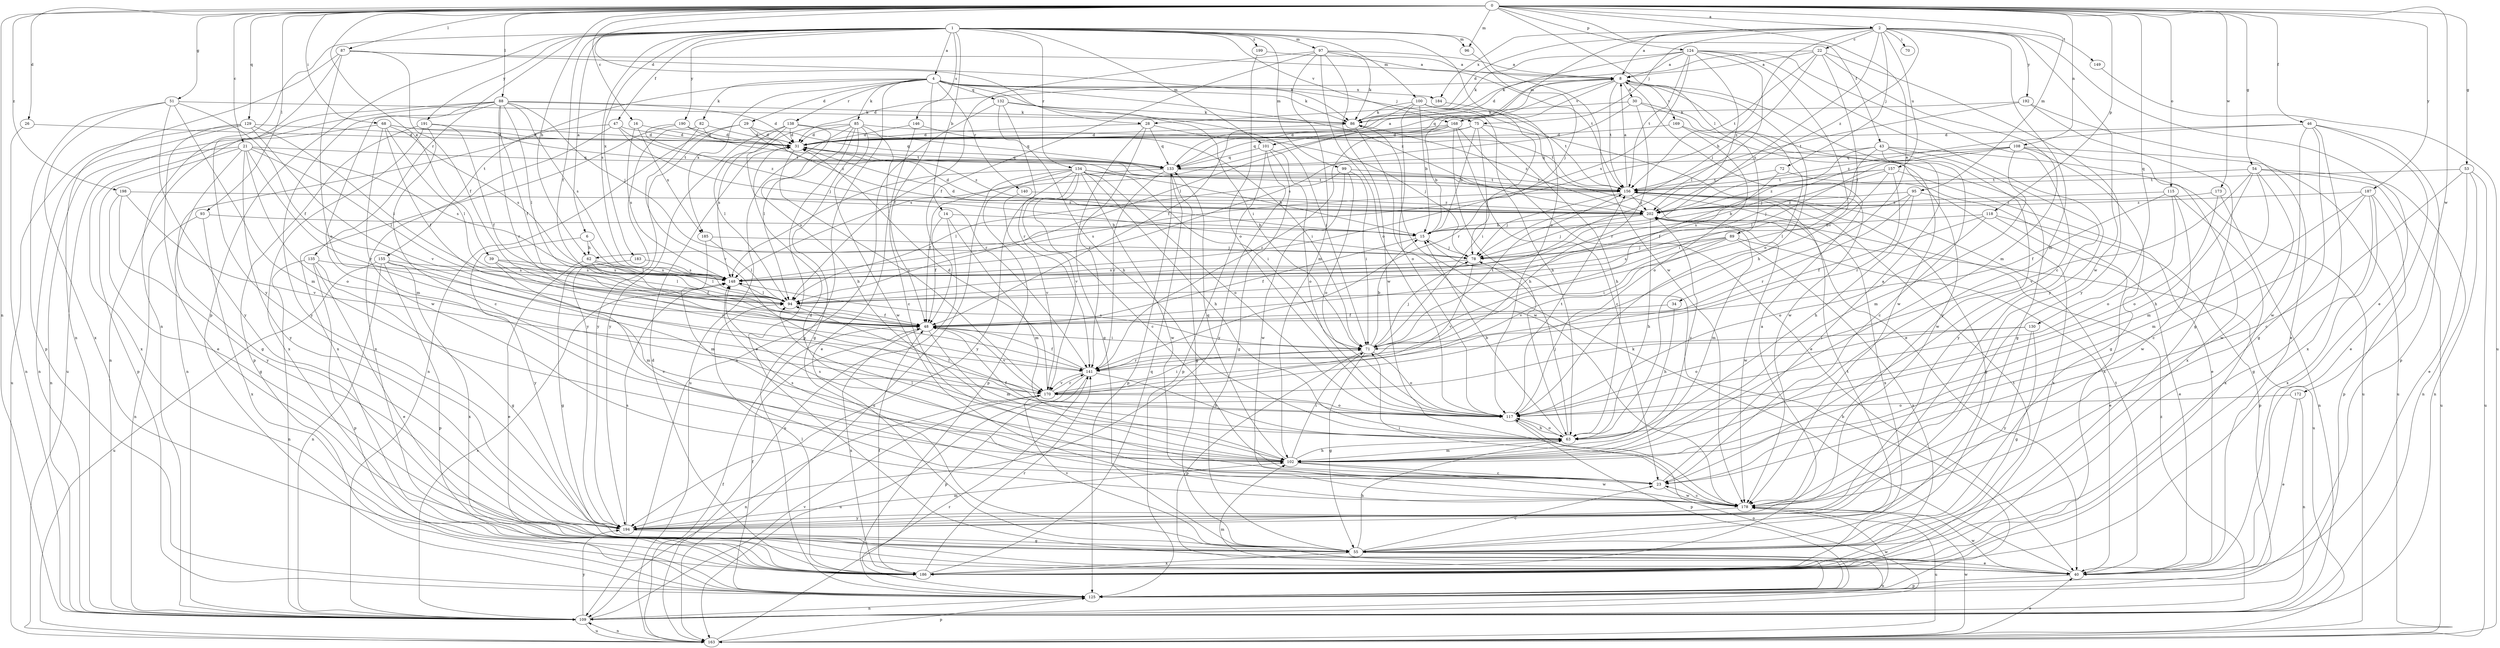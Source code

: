 strict digraph  {
0;
1;
2;
4;
6;
8;
14;
15;
16;
21;
22;
23;
26;
28;
29;
30;
31;
34;
39;
40;
43;
46;
47;
48;
51;
53;
54;
55;
62;
63;
68;
70;
71;
72;
75;
78;
82;
85;
86;
87;
88;
89;
93;
94;
95;
96;
97;
99;
100;
101;
102;
108;
109;
115;
117;
118;
124;
125;
129;
130;
132;
133;
134;
135;
138;
140;
141;
146;
148;
149;
155;
156;
157;
163;
168;
169;
170;
172;
173;
178;
183;
184;
185;
186;
187;
190;
191;
192;
194;
198;
199;
202;
0 -> 2  [label=a];
0 -> 16  [label=c];
0 -> 21  [label=c];
0 -> 26  [label=d];
0 -> 28  [label=d];
0 -> 34  [label=e];
0 -> 39  [label=e];
0 -> 43  [label=f];
0 -> 46  [label=f];
0 -> 51  [label=g];
0 -> 53  [label=g];
0 -> 54  [label=g];
0 -> 62  [label=h];
0 -> 68  [label=i];
0 -> 87  [label=l];
0 -> 88  [label=l];
0 -> 89  [label=l];
0 -> 93  [label=l];
0 -> 95  [label=m];
0 -> 96  [label=m];
0 -> 108  [label=n];
0 -> 109  [label=n];
0 -> 115  [label=o];
0 -> 118  [label=p];
0 -> 124  [label=p];
0 -> 129  [label=q];
0 -> 130  [label=q];
0 -> 172  [label=w];
0 -> 173  [label=w];
0 -> 187  [label=y];
0 -> 198  [label=z];
1 -> 4  [label=a];
1 -> 6  [label=a];
1 -> 14  [label=b];
1 -> 47  [label=f];
1 -> 48  [label=f];
1 -> 96  [label=m];
1 -> 97  [label=m];
1 -> 99  [label=m];
1 -> 100  [label=m];
1 -> 101  [label=m];
1 -> 109  [label=n];
1 -> 117  [label=o];
1 -> 125  [label=p];
1 -> 134  [label=r];
1 -> 135  [label=r];
1 -> 146  [label=s];
1 -> 148  [label=s];
1 -> 168  [label=v];
1 -> 178  [label=w];
1 -> 183  [label=x];
1 -> 190  [label=y];
1 -> 191  [label=y];
1 -> 199  [label=z];
2 -> 8  [label=a];
2 -> 22  [label=c];
2 -> 28  [label=d];
2 -> 40  [label=e];
2 -> 62  [label=h];
2 -> 70  [label=i];
2 -> 72  [label=j];
2 -> 75  [label=j];
2 -> 101  [label=m];
2 -> 102  [label=m];
2 -> 148  [label=s];
2 -> 149  [label=t];
2 -> 157  [label=u];
2 -> 178  [label=w];
2 -> 184  [label=x];
2 -> 192  [label=y];
2 -> 202  [label=z];
4 -> 29  [label=d];
4 -> 48  [label=f];
4 -> 71  [label=i];
4 -> 75  [label=j];
4 -> 82  [label=k];
4 -> 85  [label=k];
4 -> 86  [label=k];
4 -> 125  [label=p];
4 -> 132  [label=q];
4 -> 138  [label=r];
4 -> 140  [label=r];
4 -> 155  [label=t];
4 -> 184  [label=x];
4 -> 185  [label=x];
4 -> 202  [label=z];
6 -> 62  [label=h];
6 -> 94  [label=l];
6 -> 194  [label=y];
8 -> 30  [label=d];
8 -> 31  [label=d];
8 -> 63  [label=h];
8 -> 94  [label=l];
8 -> 117  [label=o];
8 -> 133  [label=q];
8 -> 156  [label=t];
8 -> 168  [label=v];
8 -> 169  [label=v];
14 -> 15  [label=b];
14 -> 48  [label=f];
14 -> 102  [label=m];
14 -> 163  [label=u];
15 -> 31  [label=d];
15 -> 48  [label=f];
15 -> 78  [label=j];
16 -> 31  [label=d];
16 -> 148  [label=s];
16 -> 185  [label=x];
21 -> 55  [label=g];
21 -> 94  [label=l];
21 -> 109  [label=n];
21 -> 117  [label=o];
21 -> 125  [label=p];
21 -> 133  [label=q];
21 -> 141  [label=r];
21 -> 148  [label=s];
21 -> 194  [label=y];
22 -> 8  [label=a];
22 -> 78  [label=j];
22 -> 86  [label=k];
22 -> 94  [label=l];
22 -> 102  [label=m];
22 -> 156  [label=t];
22 -> 194  [label=y];
23 -> 8  [label=a];
23 -> 31  [label=d];
23 -> 148  [label=s];
23 -> 178  [label=w];
26 -> 31  [label=d];
26 -> 109  [label=n];
28 -> 31  [label=d];
28 -> 55  [label=g];
28 -> 78  [label=j];
28 -> 133  [label=q];
28 -> 141  [label=r];
29 -> 31  [label=d];
29 -> 109  [label=n];
29 -> 133  [label=q];
29 -> 194  [label=y];
29 -> 202  [label=z];
30 -> 86  [label=k];
30 -> 141  [label=r];
30 -> 148  [label=s];
30 -> 178  [label=w];
30 -> 194  [label=y];
31 -> 133  [label=q];
31 -> 170  [label=v];
31 -> 202  [label=z];
34 -> 48  [label=f];
34 -> 63  [label=h];
39 -> 23  [label=c];
39 -> 94  [label=l];
39 -> 141  [label=r];
39 -> 148  [label=s];
40 -> 86  [label=k];
40 -> 125  [label=p];
40 -> 156  [label=t];
40 -> 178  [label=w];
43 -> 23  [label=c];
43 -> 48  [label=f];
43 -> 71  [label=i];
43 -> 133  [label=q];
43 -> 163  [label=u];
43 -> 178  [label=w];
43 -> 194  [label=y];
46 -> 31  [label=d];
46 -> 40  [label=e];
46 -> 55  [label=g];
46 -> 125  [label=p];
46 -> 178  [label=w];
46 -> 186  [label=x];
46 -> 202  [label=z];
47 -> 31  [label=d];
47 -> 78  [label=j];
47 -> 109  [label=n];
47 -> 156  [label=t];
47 -> 186  [label=x];
48 -> 71  [label=i];
48 -> 102  [label=m];
48 -> 170  [label=v];
48 -> 186  [label=x];
51 -> 48  [label=f];
51 -> 86  [label=k];
51 -> 102  [label=m];
51 -> 125  [label=p];
51 -> 186  [label=x];
51 -> 194  [label=y];
53 -> 23  [label=c];
53 -> 40  [label=e];
53 -> 109  [label=n];
53 -> 156  [label=t];
53 -> 163  [label=u];
54 -> 63  [label=h];
54 -> 102  [label=m];
54 -> 109  [label=n];
54 -> 156  [label=t];
54 -> 163  [label=u];
54 -> 170  [label=v];
54 -> 178  [label=w];
55 -> 23  [label=c];
55 -> 40  [label=e];
55 -> 63  [label=h];
55 -> 109  [label=n];
55 -> 156  [label=t];
55 -> 170  [label=v];
55 -> 186  [label=x];
62 -> 40  [label=e];
62 -> 48  [label=f];
62 -> 94  [label=l];
62 -> 148  [label=s];
63 -> 15  [label=b];
63 -> 48  [label=f];
63 -> 78  [label=j];
63 -> 102  [label=m];
63 -> 117  [label=o];
68 -> 31  [label=d];
68 -> 48  [label=f];
68 -> 94  [label=l];
68 -> 102  [label=m];
68 -> 148  [label=s];
68 -> 156  [label=t];
68 -> 186  [label=x];
71 -> 15  [label=b];
71 -> 55  [label=g];
71 -> 78  [label=j];
71 -> 117  [label=o];
71 -> 125  [label=p];
71 -> 141  [label=r];
71 -> 148  [label=s];
71 -> 156  [label=t];
72 -> 148  [label=s];
72 -> 156  [label=t];
72 -> 186  [label=x];
75 -> 15  [label=b];
75 -> 31  [label=d];
75 -> 63  [label=h];
75 -> 71  [label=i];
75 -> 133  [label=q];
75 -> 178  [label=w];
78 -> 148  [label=s];
78 -> 170  [label=v];
82 -> 31  [label=d];
82 -> 156  [label=t];
82 -> 170  [label=v];
82 -> 194  [label=y];
85 -> 23  [label=c];
85 -> 31  [label=d];
85 -> 40  [label=e];
85 -> 55  [label=g];
85 -> 94  [label=l];
85 -> 148  [label=s];
85 -> 156  [label=t];
85 -> 163  [label=u];
85 -> 178  [label=w];
86 -> 31  [label=d];
86 -> 178  [label=w];
86 -> 202  [label=z];
87 -> 8  [label=a];
87 -> 48  [label=f];
87 -> 86  [label=k];
87 -> 109  [label=n];
87 -> 117  [label=o];
87 -> 194  [label=y];
88 -> 31  [label=d];
88 -> 48  [label=f];
88 -> 78  [label=j];
88 -> 86  [label=k];
88 -> 94  [label=l];
88 -> 109  [label=n];
88 -> 141  [label=r];
88 -> 148  [label=s];
88 -> 163  [label=u];
88 -> 178  [label=w];
88 -> 194  [label=y];
89 -> 40  [label=e];
89 -> 71  [label=i];
89 -> 78  [label=j];
89 -> 148  [label=s];
89 -> 170  [label=v];
89 -> 186  [label=x];
93 -> 15  [label=b];
93 -> 109  [label=n];
93 -> 186  [label=x];
94 -> 48  [label=f];
95 -> 15  [label=b];
95 -> 63  [label=h];
95 -> 141  [label=r];
95 -> 186  [label=x];
95 -> 202  [label=z];
96 -> 78  [label=j];
97 -> 8  [label=a];
97 -> 48  [label=f];
97 -> 86  [label=k];
97 -> 94  [label=l];
97 -> 102  [label=m];
97 -> 117  [label=o];
97 -> 156  [label=t];
97 -> 178  [label=w];
99 -> 71  [label=i];
99 -> 94  [label=l];
99 -> 117  [label=o];
99 -> 156  [label=t];
99 -> 178  [label=w];
100 -> 15  [label=b];
100 -> 40  [label=e];
100 -> 48  [label=f];
100 -> 63  [label=h];
100 -> 86  [label=k];
100 -> 117  [label=o];
100 -> 156  [label=t];
101 -> 55  [label=g];
101 -> 117  [label=o];
101 -> 125  [label=p];
101 -> 133  [label=q];
101 -> 194  [label=y];
102 -> 23  [label=c];
102 -> 63  [label=h];
102 -> 71  [label=i];
102 -> 94  [label=l];
102 -> 133  [label=q];
102 -> 148  [label=s];
102 -> 178  [label=w];
102 -> 202  [label=z];
108 -> 55  [label=g];
108 -> 78  [label=j];
108 -> 94  [label=l];
108 -> 102  [label=m];
108 -> 133  [label=q];
108 -> 163  [label=u];
108 -> 186  [label=x];
109 -> 117  [label=o];
109 -> 148  [label=s];
109 -> 163  [label=u];
109 -> 170  [label=v];
109 -> 194  [label=y];
109 -> 202  [label=z];
115 -> 48  [label=f];
115 -> 117  [label=o];
115 -> 178  [label=w];
115 -> 186  [label=x];
115 -> 202  [label=z];
117 -> 63  [label=h];
117 -> 94  [label=l];
117 -> 125  [label=p];
117 -> 156  [label=t];
118 -> 15  [label=b];
118 -> 40  [label=e];
118 -> 48  [label=f];
118 -> 117  [label=o];
118 -> 125  [label=p];
124 -> 8  [label=a];
124 -> 23  [label=c];
124 -> 31  [label=d];
124 -> 86  [label=k];
124 -> 94  [label=l];
124 -> 148  [label=s];
124 -> 156  [label=t];
124 -> 170  [label=v];
124 -> 194  [label=y];
124 -> 202  [label=z];
125 -> 15  [label=b];
125 -> 48  [label=f];
125 -> 102  [label=m];
125 -> 109  [label=n];
125 -> 178  [label=w];
129 -> 31  [label=d];
129 -> 40  [label=e];
129 -> 94  [label=l];
129 -> 109  [label=n];
129 -> 163  [label=u];
129 -> 170  [label=v];
130 -> 55  [label=g];
130 -> 71  [label=i];
130 -> 117  [label=o];
130 -> 194  [label=y];
132 -> 63  [label=h];
132 -> 71  [label=i];
132 -> 86  [label=k];
132 -> 109  [label=n];
132 -> 141  [label=r];
133 -> 8  [label=a];
133 -> 48  [label=f];
133 -> 55  [label=g];
133 -> 125  [label=p];
133 -> 141  [label=r];
133 -> 156  [label=t];
134 -> 15  [label=b];
134 -> 23  [label=c];
134 -> 63  [label=h];
134 -> 71  [label=i];
134 -> 117  [label=o];
134 -> 125  [label=p];
134 -> 148  [label=s];
134 -> 156  [label=t];
134 -> 163  [label=u];
134 -> 170  [label=v];
134 -> 178  [label=w];
134 -> 194  [label=y];
135 -> 40  [label=e];
135 -> 55  [label=g];
135 -> 109  [label=n];
135 -> 125  [label=p];
135 -> 148  [label=s];
138 -> 31  [label=d];
138 -> 63  [label=h];
138 -> 94  [label=l];
138 -> 133  [label=q];
138 -> 141  [label=r];
138 -> 194  [label=y];
140 -> 170  [label=v];
140 -> 202  [label=z];
141 -> 48  [label=f];
141 -> 63  [label=h];
141 -> 125  [label=p];
141 -> 163  [label=u];
141 -> 170  [label=v];
146 -> 31  [label=d];
146 -> 40  [label=e];
146 -> 71  [label=i];
148 -> 94  [label=l];
149 -> 163  [label=u];
155 -> 102  [label=m];
155 -> 109  [label=n];
155 -> 125  [label=p];
155 -> 148  [label=s];
155 -> 163  [label=u];
155 -> 186  [label=x];
156 -> 8  [label=a];
156 -> 55  [label=g];
156 -> 78  [label=j];
156 -> 148  [label=s];
156 -> 186  [label=x];
156 -> 202  [label=z];
157 -> 40  [label=e];
157 -> 78  [label=j];
157 -> 94  [label=l];
157 -> 141  [label=r];
157 -> 156  [label=t];
157 -> 202  [label=z];
163 -> 40  [label=e];
163 -> 48  [label=f];
163 -> 109  [label=n];
163 -> 125  [label=p];
163 -> 141  [label=r];
163 -> 178  [label=w];
168 -> 15  [label=b];
168 -> 23  [label=c];
168 -> 31  [label=d];
168 -> 40  [label=e];
168 -> 63  [label=h];
168 -> 141  [label=r];
168 -> 148  [label=s];
169 -> 31  [label=d];
169 -> 55  [label=g];
169 -> 117  [label=o];
170 -> 31  [label=d];
170 -> 71  [label=i];
170 -> 109  [label=n];
170 -> 117  [label=o];
170 -> 141  [label=r];
172 -> 40  [label=e];
172 -> 109  [label=n];
172 -> 117  [label=o];
173 -> 109  [label=n];
173 -> 117  [label=o];
173 -> 202  [label=z];
178 -> 23  [label=c];
178 -> 71  [label=i];
178 -> 163  [label=u];
178 -> 194  [label=y];
183 -> 55  [label=g];
183 -> 148  [label=s];
184 -> 141  [label=r];
185 -> 78  [label=j];
185 -> 94  [label=l];
185 -> 102  [label=m];
186 -> 8  [label=a];
186 -> 31  [label=d];
186 -> 48  [label=f];
186 -> 94  [label=l];
186 -> 133  [label=q];
186 -> 141  [label=r];
186 -> 156  [label=t];
187 -> 23  [label=c];
187 -> 55  [label=g];
187 -> 102  [label=m];
187 -> 125  [label=p];
187 -> 186  [label=x];
187 -> 202  [label=z];
190 -> 31  [label=d];
190 -> 133  [label=q];
190 -> 186  [label=x];
190 -> 202  [label=z];
191 -> 23  [label=c];
191 -> 31  [label=d];
191 -> 48  [label=f];
191 -> 125  [label=p];
191 -> 186  [label=x];
192 -> 40  [label=e];
192 -> 55  [label=g];
192 -> 86  [label=k];
192 -> 156  [label=t];
194 -> 55  [label=g];
194 -> 102  [label=m];
194 -> 148  [label=s];
198 -> 55  [label=g];
198 -> 170  [label=v];
198 -> 194  [label=y];
198 -> 202  [label=z];
199 -> 8  [label=a];
199 -> 117  [label=o];
202 -> 15  [label=b];
202 -> 31  [label=d];
202 -> 63  [label=h];
202 -> 78  [label=j];
202 -> 102  [label=m];
202 -> 163  [label=u];
202 -> 178  [label=w];
}
